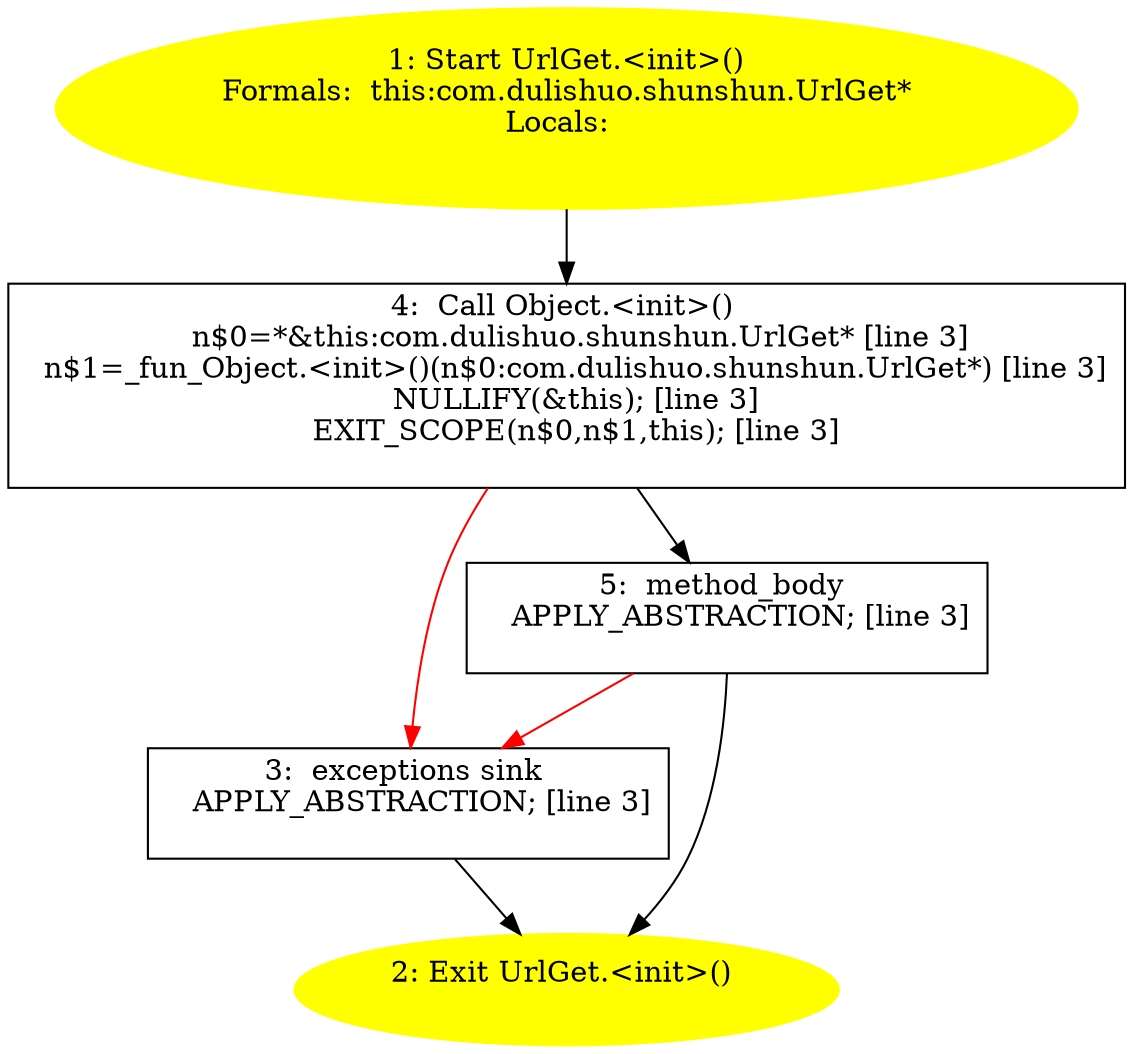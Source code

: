/* @generated */
digraph cfg {
"com.dulishuo.shunshun.UrlGet.<init>().6a65e9fe0f82688d364f27d39ad85616_1" [label="1: Start UrlGet.<init>()\nFormals:  this:com.dulishuo.shunshun.UrlGet*\nLocals:  \n  " color=yellow style=filled]
	

	 "com.dulishuo.shunshun.UrlGet.<init>().6a65e9fe0f82688d364f27d39ad85616_1" -> "com.dulishuo.shunshun.UrlGet.<init>().6a65e9fe0f82688d364f27d39ad85616_4" ;
"com.dulishuo.shunshun.UrlGet.<init>().6a65e9fe0f82688d364f27d39ad85616_2" [label="2: Exit UrlGet.<init>() \n  " color=yellow style=filled]
	

"com.dulishuo.shunshun.UrlGet.<init>().6a65e9fe0f82688d364f27d39ad85616_3" [label="3:  exceptions sink \n   APPLY_ABSTRACTION; [line 3]\n " shape="box"]
	

	 "com.dulishuo.shunshun.UrlGet.<init>().6a65e9fe0f82688d364f27d39ad85616_3" -> "com.dulishuo.shunshun.UrlGet.<init>().6a65e9fe0f82688d364f27d39ad85616_2" ;
"com.dulishuo.shunshun.UrlGet.<init>().6a65e9fe0f82688d364f27d39ad85616_4" [label="4:  Call Object.<init>() \n   n$0=*&this:com.dulishuo.shunshun.UrlGet* [line 3]\n  n$1=_fun_Object.<init>()(n$0:com.dulishuo.shunshun.UrlGet*) [line 3]\n  NULLIFY(&this); [line 3]\n  EXIT_SCOPE(n$0,n$1,this); [line 3]\n " shape="box"]
	

	 "com.dulishuo.shunshun.UrlGet.<init>().6a65e9fe0f82688d364f27d39ad85616_4" -> "com.dulishuo.shunshun.UrlGet.<init>().6a65e9fe0f82688d364f27d39ad85616_5" ;
	 "com.dulishuo.shunshun.UrlGet.<init>().6a65e9fe0f82688d364f27d39ad85616_4" -> "com.dulishuo.shunshun.UrlGet.<init>().6a65e9fe0f82688d364f27d39ad85616_3" [color="red" ];
"com.dulishuo.shunshun.UrlGet.<init>().6a65e9fe0f82688d364f27d39ad85616_5" [label="5:  method_body \n   APPLY_ABSTRACTION; [line 3]\n " shape="box"]
	

	 "com.dulishuo.shunshun.UrlGet.<init>().6a65e9fe0f82688d364f27d39ad85616_5" -> "com.dulishuo.shunshun.UrlGet.<init>().6a65e9fe0f82688d364f27d39ad85616_2" ;
	 "com.dulishuo.shunshun.UrlGet.<init>().6a65e9fe0f82688d364f27d39ad85616_5" -> "com.dulishuo.shunshun.UrlGet.<init>().6a65e9fe0f82688d364f27d39ad85616_3" [color="red" ];
}
